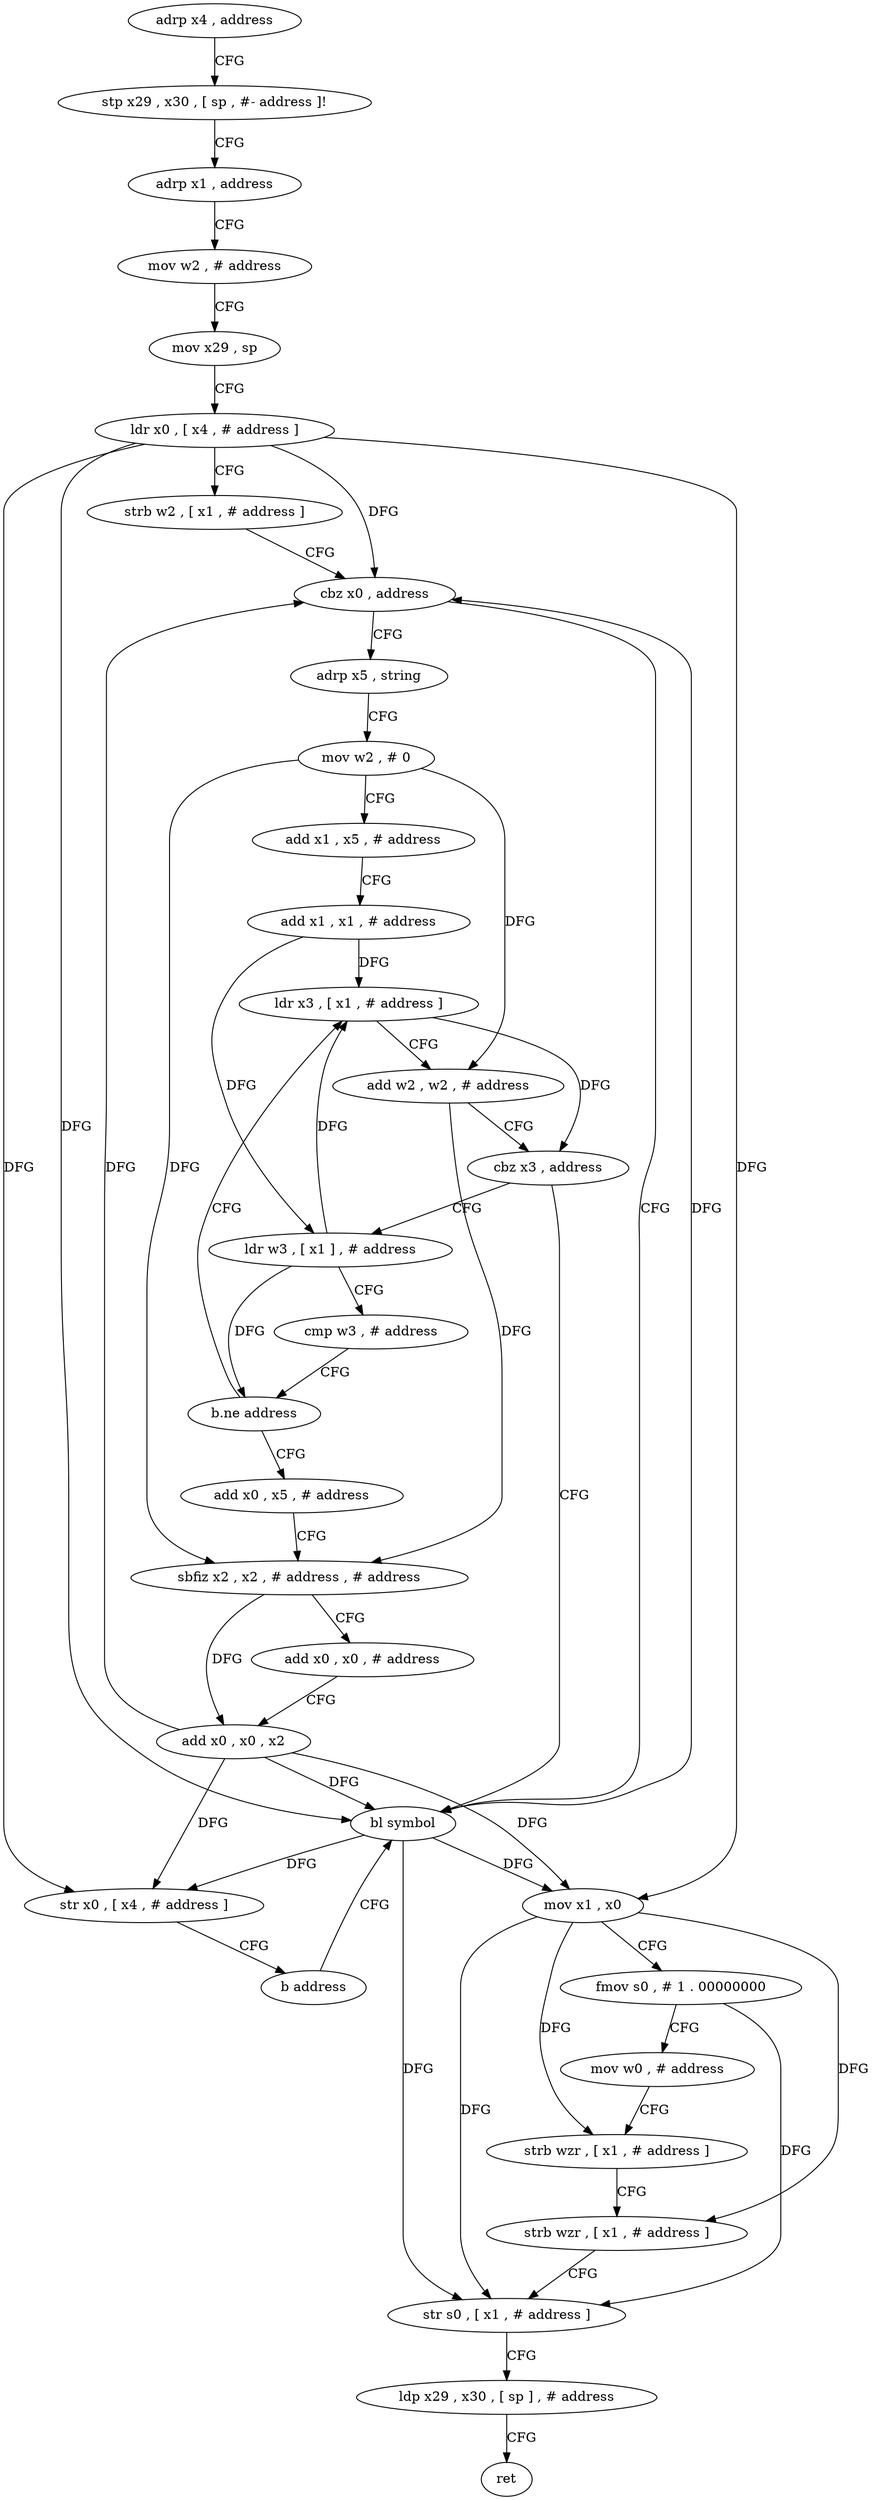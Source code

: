 digraph "func" {
"4270496" [label = "adrp x4 , address" ]
"4270500" [label = "stp x29 , x30 , [ sp , #- address ]!" ]
"4270504" [label = "adrp x1 , address" ]
"4270508" [label = "mov w2 , # address" ]
"4270512" [label = "mov x29 , sp" ]
"4270516" [label = "ldr x0 , [ x4 , # address ]" ]
"4270520" [label = "strb w2 , [ x1 , # address ]" ]
"4270524" [label = "cbz x0 , address" ]
"4270568" [label = "adrp x5 , string" ]
"4270528" [label = "bl symbol" ]
"4270572" [label = "mov w2 , # 0" ]
"4270576" [label = "add x1 , x5 , # address" ]
"4270580" [label = "add x1 , x1 , # address" ]
"4270584" [label = "ldr x3 , [ x1 , # address ]" ]
"4270532" [label = "mov x1 , x0" ]
"4270536" [label = "fmov s0 , # 1 . 00000000" ]
"4270540" [label = "mov w0 , # address" ]
"4270544" [label = "strb wzr , [ x1 , # address ]" ]
"4270548" [label = "strb wzr , [ x1 , # address ]" ]
"4270552" [label = "str s0 , [ x1 , # address ]" ]
"4270556" [label = "ldp x29 , x30 , [ sp ] , # address" ]
"4270560" [label = "ret" ]
"4270596" [label = "ldr w3 , [ x1 ] , # address" ]
"4270600" [label = "cmp w3 , # address" ]
"4270604" [label = "b.ne address" ]
"4270608" [label = "add x0 , x5 , # address" ]
"4270588" [label = "add w2 , w2 , # address" ]
"4270592" [label = "cbz x3 , address" ]
"4270612" [label = "sbfiz x2 , x2 , # address , # address" ]
"4270616" [label = "add x0 , x0 , # address" ]
"4270620" [label = "add x0 , x0 , x2" ]
"4270624" [label = "str x0 , [ x4 , # address ]" ]
"4270628" [label = "b address" ]
"4270496" -> "4270500" [ label = "CFG" ]
"4270500" -> "4270504" [ label = "CFG" ]
"4270504" -> "4270508" [ label = "CFG" ]
"4270508" -> "4270512" [ label = "CFG" ]
"4270512" -> "4270516" [ label = "CFG" ]
"4270516" -> "4270520" [ label = "CFG" ]
"4270516" -> "4270524" [ label = "DFG" ]
"4270516" -> "4270528" [ label = "DFG" ]
"4270516" -> "4270532" [ label = "DFG" ]
"4270516" -> "4270624" [ label = "DFG" ]
"4270520" -> "4270524" [ label = "CFG" ]
"4270524" -> "4270568" [ label = "CFG" ]
"4270524" -> "4270528" [ label = "CFG" ]
"4270568" -> "4270572" [ label = "CFG" ]
"4270528" -> "4270532" [ label = "DFG" ]
"4270528" -> "4270524" [ label = "DFG" ]
"4270528" -> "4270624" [ label = "DFG" ]
"4270528" -> "4270552" [ label = "DFG" ]
"4270572" -> "4270576" [ label = "CFG" ]
"4270572" -> "4270588" [ label = "DFG" ]
"4270572" -> "4270612" [ label = "DFG" ]
"4270576" -> "4270580" [ label = "CFG" ]
"4270580" -> "4270584" [ label = "DFG" ]
"4270580" -> "4270596" [ label = "DFG" ]
"4270584" -> "4270588" [ label = "CFG" ]
"4270584" -> "4270592" [ label = "DFG" ]
"4270532" -> "4270536" [ label = "CFG" ]
"4270532" -> "4270544" [ label = "DFG" ]
"4270532" -> "4270548" [ label = "DFG" ]
"4270532" -> "4270552" [ label = "DFG" ]
"4270536" -> "4270540" [ label = "CFG" ]
"4270536" -> "4270552" [ label = "DFG" ]
"4270540" -> "4270544" [ label = "CFG" ]
"4270544" -> "4270548" [ label = "CFG" ]
"4270548" -> "4270552" [ label = "CFG" ]
"4270552" -> "4270556" [ label = "CFG" ]
"4270556" -> "4270560" [ label = "CFG" ]
"4270596" -> "4270600" [ label = "CFG" ]
"4270596" -> "4270584" [ label = "DFG" ]
"4270596" -> "4270604" [ label = "DFG" ]
"4270600" -> "4270604" [ label = "CFG" ]
"4270604" -> "4270584" [ label = "CFG" ]
"4270604" -> "4270608" [ label = "CFG" ]
"4270608" -> "4270612" [ label = "CFG" ]
"4270588" -> "4270592" [ label = "CFG" ]
"4270588" -> "4270612" [ label = "DFG" ]
"4270592" -> "4270528" [ label = "CFG" ]
"4270592" -> "4270596" [ label = "CFG" ]
"4270612" -> "4270616" [ label = "CFG" ]
"4270612" -> "4270620" [ label = "DFG" ]
"4270616" -> "4270620" [ label = "CFG" ]
"4270620" -> "4270624" [ label = "DFG" ]
"4270620" -> "4270524" [ label = "DFG" ]
"4270620" -> "4270528" [ label = "DFG" ]
"4270620" -> "4270532" [ label = "DFG" ]
"4270624" -> "4270628" [ label = "CFG" ]
"4270628" -> "4270528" [ label = "CFG" ]
}
